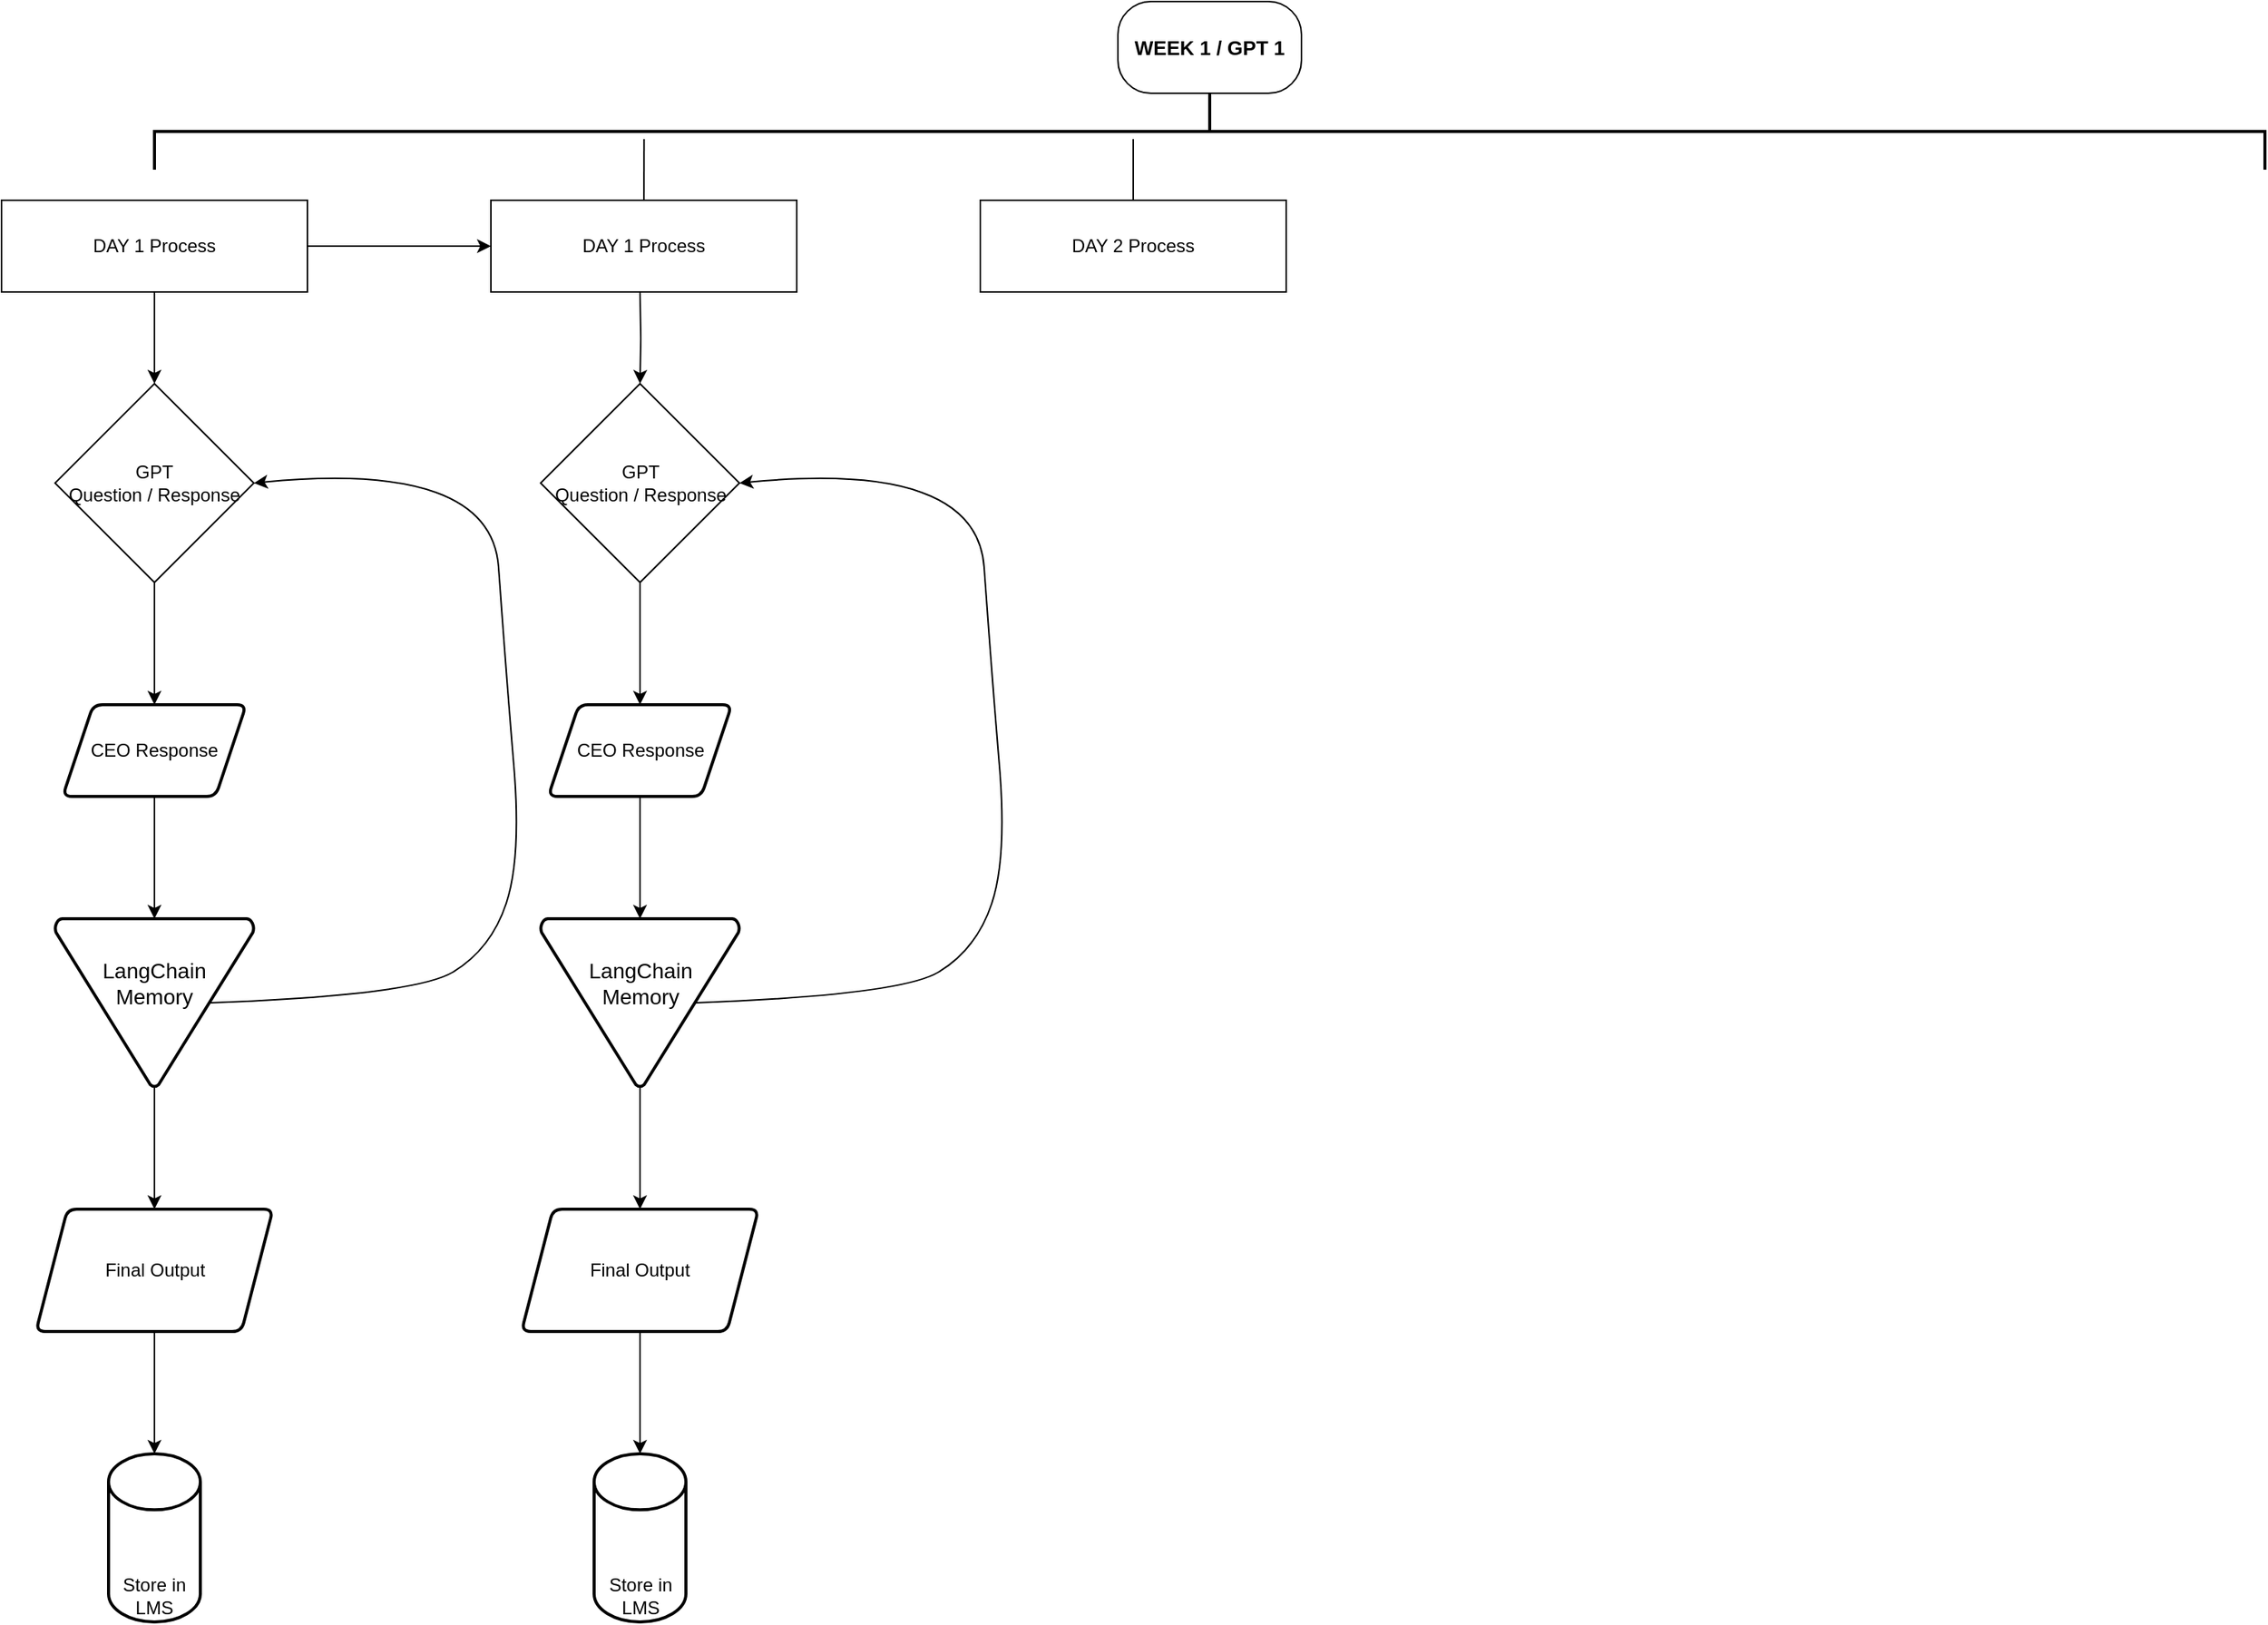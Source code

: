 <mxfile version="25.0.3">
  <diagram name="Page-1" id="Jq4DNjDgizI4G2fk05ox">
    <mxGraphModel dx="2074" dy="1179" grid="1" gridSize="10" guides="1" tooltips="1" connect="1" arrows="1" fold="1" page="1" pageScale="1" pageWidth="850" pageHeight="1100" math="0" shadow="0">
      <root>
        <mxCell id="0" />
        <mxCell id="1" parent="0" />
        <mxCell id="Co3N-WsTacrY8p_l2fLB-2" value="&lt;font style=&quot;font-size: 13px;&quot;&gt;&lt;b&gt;WEEK 1 / GPT 1&lt;/b&gt;&lt;/font&gt;" style="rounded=1;whiteSpace=wrap;html=1;arcSize=36;" vertex="1" parent="1">
          <mxGeometry x="790" y="20" width="120" height="60" as="geometry" />
        </mxCell>
        <mxCell id="Co3N-WsTacrY8p_l2fLB-22" value="" style="edgeStyle=orthogonalEdgeStyle;rounded=0;orthogonalLoop=1;jettySize=auto;html=1;" edge="1" parent="1" source="Co3N-WsTacrY8p_l2fLB-5" target="Co3N-WsTacrY8p_l2fLB-21">
          <mxGeometry relative="1" as="geometry" />
        </mxCell>
        <mxCell id="Co3N-WsTacrY8p_l2fLB-497" value="" style="edgeStyle=orthogonalEdgeStyle;rounded=0;orthogonalLoop=1;jettySize=auto;html=1;" edge="1" parent="1" source="Co3N-WsTacrY8p_l2fLB-5" target="Co3N-WsTacrY8p_l2fLB-496">
          <mxGeometry relative="1" as="geometry" />
        </mxCell>
        <mxCell id="Co3N-WsTacrY8p_l2fLB-5" value="DAY 1 Process" style="rounded=0;whiteSpace=wrap;html=1;" vertex="1" parent="1">
          <mxGeometry x="60" y="150" width="200" height="60" as="geometry" />
        </mxCell>
        <mxCell id="Co3N-WsTacrY8p_l2fLB-24" value="" style="edgeStyle=orthogonalEdgeStyle;rounded=0;orthogonalLoop=1;jettySize=auto;html=1;" edge="1" parent="1" source="Co3N-WsTacrY8p_l2fLB-21" target="Co3N-WsTacrY8p_l2fLB-23">
          <mxGeometry relative="1" as="geometry" />
        </mxCell>
        <mxCell id="Co3N-WsTacrY8p_l2fLB-21" value="GPT&lt;br&gt;Question / Response" style="rhombus;whiteSpace=wrap;html=1;rounded=0;" vertex="1" parent="1">
          <mxGeometry x="95" y="270" width="130" height="130" as="geometry" />
        </mxCell>
        <mxCell id="Co3N-WsTacrY8p_l2fLB-23" value="CEO Response" style="shape=parallelogram;whiteSpace=wrap;html=1;fixedSize=1;rounded=1;strokeWidth=2;perimeter=parallelogramPerimeter;arcSize=12;size=20;" vertex="1" parent="1">
          <mxGeometry x="100" y="480" width="120" height="60" as="geometry" />
        </mxCell>
        <mxCell id="Co3N-WsTacrY8p_l2fLB-452" value="" style="edgeStyle=orthogonalEdgeStyle;rounded=0;orthogonalLoop=1;jettySize=auto;html=1;" edge="1" parent="1" source="Co3N-WsTacrY8p_l2fLB-23" target="Co3N-WsTacrY8p_l2fLB-451">
          <mxGeometry relative="1" as="geometry" />
        </mxCell>
        <mxCell id="Co3N-WsTacrY8p_l2fLB-467" value="" style="edgeStyle=orthogonalEdgeStyle;rounded=0;orthogonalLoop=1;jettySize=auto;html=1;" edge="1" parent="1" source="Co3N-WsTacrY8p_l2fLB-451" target="Co3N-WsTacrY8p_l2fLB-459">
          <mxGeometry relative="1" as="geometry" />
        </mxCell>
        <mxCell id="Co3N-WsTacrY8p_l2fLB-451" value="&lt;font style=&quot;font-size: 14px;&quot;&gt;LangChain&lt;br&gt;Memory&lt;/font&gt;" style="strokeWidth=2;html=1;shape=mxgraph.flowchart.merge_or_storage;whiteSpace=wrap;verticalAlign=middle;spacingBottom=26;" vertex="1" parent="1">
          <mxGeometry x="95" y="620" width="130" height="110" as="geometry" />
        </mxCell>
        <mxCell id="Co3N-WsTacrY8p_l2fLB-458" value="" style="curved=1;endArrow=classic;html=1;rounded=0;exitX=0.777;exitY=0.5;exitDx=0;exitDy=0;exitPerimeter=0;entryX=1;entryY=0.5;entryDx=0;entryDy=0;" edge="1" parent="1" source="Co3N-WsTacrY8p_l2fLB-451" target="Co3N-WsTacrY8p_l2fLB-21">
          <mxGeometry width="50" height="50" relative="1" as="geometry">
            <mxPoint x="310" y="720" as="sourcePoint" />
            <mxPoint x="360" y="670" as="targetPoint" />
            <Array as="points">
              <mxPoint x="330" y="670" />
              <mxPoint x="380" y="640" />
              <mxPoint x="400" y="580" />
              <mxPoint x="390" y="460" />
              <mxPoint x="380" y="320" />
            </Array>
          </mxGeometry>
        </mxCell>
        <mxCell id="Co3N-WsTacrY8p_l2fLB-469" value="" style="edgeStyle=orthogonalEdgeStyle;rounded=0;orthogonalLoop=1;jettySize=auto;html=1;" edge="1" parent="1" source="Co3N-WsTacrY8p_l2fLB-459" target="Co3N-WsTacrY8p_l2fLB-468">
          <mxGeometry relative="1" as="geometry" />
        </mxCell>
        <mxCell id="Co3N-WsTacrY8p_l2fLB-459" value="Final Output" style="shape=parallelogram;html=1;strokeWidth=2;perimeter=parallelogramPerimeter;whiteSpace=wrap;rounded=1;arcSize=12;size=0.133;" vertex="1" parent="1">
          <mxGeometry x="82.5" y="810" width="155" height="80" as="geometry" />
        </mxCell>
        <mxCell id="Co3N-WsTacrY8p_l2fLB-468" value="Store in LMS" style="strokeWidth=2;html=1;shape=mxgraph.flowchart.database;whiteSpace=wrap;verticalAlign=bottom;" vertex="1" parent="1">
          <mxGeometry x="130" y="970" width="60" height="110" as="geometry" />
        </mxCell>
        <mxCell id="Co3N-WsTacrY8p_l2fLB-483" value="" style="endArrow=none;html=1;rounded=0;entryX=0.6;entryY=0.768;entryDx=0;entryDy=0;entryPerimeter=0;" edge="1" parent="1">
          <mxGeometry width="50" height="50" relative="1" as="geometry">
            <mxPoint x="480.069" y="150" as="sourcePoint" />
            <mxPoint x="480.16" y="110" as="targetPoint" />
          </mxGeometry>
        </mxCell>
        <mxCell id="Co3N-WsTacrY8p_l2fLB-487" value="" style="endArrow=none;html=1;rounded=0;entryX=0.6;entryY=0.768;entryDx=0;entryDy=0;entryPerimeter=0;" edge="1" parent="1" source="Co3N-WsTacrY8p_l2fLB-488">
          <mxGeometry width="50" height="50" relative="1" as="geometry">
            <mxPoint x="800" y="210" as="sourcePoint" />
            <mxPoint x="800" y="110" as="targetPoint" />
          </mxGeometry>
        </mxCell>
        <mxCell id="Co3N-WsTacrY8p_l2fLB-488" value="DAY 2 Process" style="rounded=0;whiteSpace=wrap;html=1;" vertex="1" parent="1">
          <mxGeometry x="700" y="150" width="200" height="60" as="geometry" />
        </mxCell>
        <mxCell id="Co3N-WsTacrY8p_l2fLB-493" value="" style="strokeWidth=2;html=1;shape=mxgraph.flowchart.annotation_2;align=left;labelPosition=right;pointerEvents=1;direction=south;" vertex="1" parent="1">
          <mxGeometry x="160" y="80" width="1380" height="50" as="geometry" />
        </mxCell>
        <mxCell id="Co3N-WsTacrY8p_l2fLB-496" value="DAY 1 Process" style="rounded=0;whiteSpace=wrap;html=1;" vertex="1" parent="1">
          <mxGeometry x="380" y="150" width="200" height="60" as="geometry" />
        </mxCell>
        <mxCell id="Co3N-WsTacrY8p_l2fLB-501" value="" style="edgeStyle=orthogonalEdgeStyle;rounded=0;orthogonalLoop=1;jettySize=auto;html=1;" edge="1" source="Co3N-WsTacrY8p_l2fLB-509" target="Co3N-WsTacrY8p_l2fLB-502" parent="1">
          <mxGeometry relative="1" as="geometry" />
        </mxCell>
        <mxCell id="Co3N-WsTacrY8p_l2fLB-502" value="CEO Response" style="shape=parallelogram;whiteSpace=wrap;html=1;fixedSize=1;rounded=1;strokeWidth=2;perimeter=parallelogramPerimeter;arcSize=12;size=20;" vertex="1" parent="1">
          <mxGeometry x="417.5" y="480" width="120" height="60" as="geometry" />
        </mxCell>
        <mxCell id="Co3N-WsTacrY8p_l2fLB-503" value="" style="edgeStyle=orthogonalEdgeStyle;rounded=0;orthogonalLoop=1;jettySize=auto;html=1;" edge="1" source="Co3N-WsTacrY8p_l2fLB-502" target="Co3N-WsTacrY8p_l2fLB-505" parent="1">
          <mxGeometry relative="1" as="geometry" />
        </mxCell>
        <mxCell id="Co3N-WsTacrY8p_l2fLB-504" value="" style="edgeStyle=orthogonalEdgeStyle;rounded=0;orthogonalLoop=1;jettySize=auto;html=1;" edge="1" source="Co3N-WsTacrY8p_l2fLB-505" target="Co3N-WsTacrY8p_l2fLB-507" parent="1">
          <mxGeometry relative="1" as="geometry" />
        </mxCell>
        <mxCell id="Co3N-WsTacrY8p_l2fLB-505" value="&lt;font style=&quot;font-size: 14px;&quot;&gt;LangChain&lt;br&gt;Memory&lt;/font&gt;" style="strokeWidth=2;html=1;shape=mxgraph.flowchart.merge_or_storage;whiteSpace=wrap;verticalAlign=middle;spacingBottom=26;" vertex="1" parent="1">
          <mxGeometry x="412.5" y="620" width="130" height="110" as="geometry" />
        </mxCell>
        <mxCell id="Co3N-WsTacrY8p_l2fLB-506" value="" style="edgeStyle=orthogonalEdgeStyle;rounded=0;orthogonalLoop=1;jettySize=auto;html=1;" edge="1" source="Co3N-WsTacrY8p_l2fLB-507" target="Co3N-WsTacrY8p_l2fLB-511" parent="1">
          <mxGeometry relative="1" as="geometry" />
        </mxCell>
        <mxCell id="Co3N-WsTacrY8p_l2fLB-507" value="Final Output" style="shape=parallelogram;html=1;strokeWidth=2;perimeter=parallelogramPerimeter;whiteSpace=wrap;rounded=1;arcSize=12;size=0.133;" vertex="1" parent="1">
          <mxGeometry x="400" y="810" width="155" height="80" as="geometry" />
        </mxCell>
        <mxCell id="Co3N-WsTacrY8p_l2fLB-508" value="" style="curved=1;endArrow=classic;html=1;rounded=0;exitX=0.777;exitY=0.5;exitDx=0;exitDy=0;exitPerimeter=0;entryX=1;entryY=0.5;entryDx=0;entryDy=0;" edge="1" source="Co3N-WsTacrY8p_l2fLB-505" target="Co3N-WsTacrY8p_l2fLB-509" parent="1">
          <mxGeometry width="50" height="50" relative="1" as="geometry">
            <mxPoint x="627.5" y="720" as="sourcePoint" />
            <mxPoint x="677.5" y="670" as="targetPoint" />
            <Array as="points">
              <mxPoint x="647.5" y="670" />
              <mxPoint x="697.5" y="640" />
              <mxPoint x="717.5" y="580" />
              <mxPoint x="707.5" y="460" />
              <mxPoint x="697.5" y="320" />
            </Array>
          </mxGeometry>
        </mxCell>
        <mxCell id="Co3N-WsTacrY8p_l2fLB-509" value="GPT&lt;br&gt;Question / Response" style="rhombus;whiteSpace=wrap;html=1;rounded=0;" vertex="1" parent="1">
          <mxGeometry x="412.5" y="270" width="130" height="130" as="geometry" />
        </mxCell>
        <mxCell id="Co3N-WsTacrY8p_l2fLB-510" value="" style="edgeStyle=orthogonalEdgeStyle;rounded=0;orthogonalLoop=1;jettySize=auto;html=1;" edge="1" target="Co3N-WsTacrY8p_l2fLB-509" parent="1">
          <mxGeometry relative="1" as="geometry">
            <mxPoint x="477.5" y="210" as="sourcePoint" />
          </mxGeometry>
        </mxCell>
        <mxCell id="Co3N-WsTacrY8p_l2fLB-511" value="Store in LMS" style="strokeWidth=2;html=1;shape=mxgraph.flowchart.database;whiteSpace=wrap;verticalAlign=bottom;" vertex="1" parent="1">
          <mxGeometry x="447.5" y="970" width="60" height="110" as="geometry" />
        </mxCell>
      </root>
    </mxGraphModel>
  </diagram>
</mxfile>
